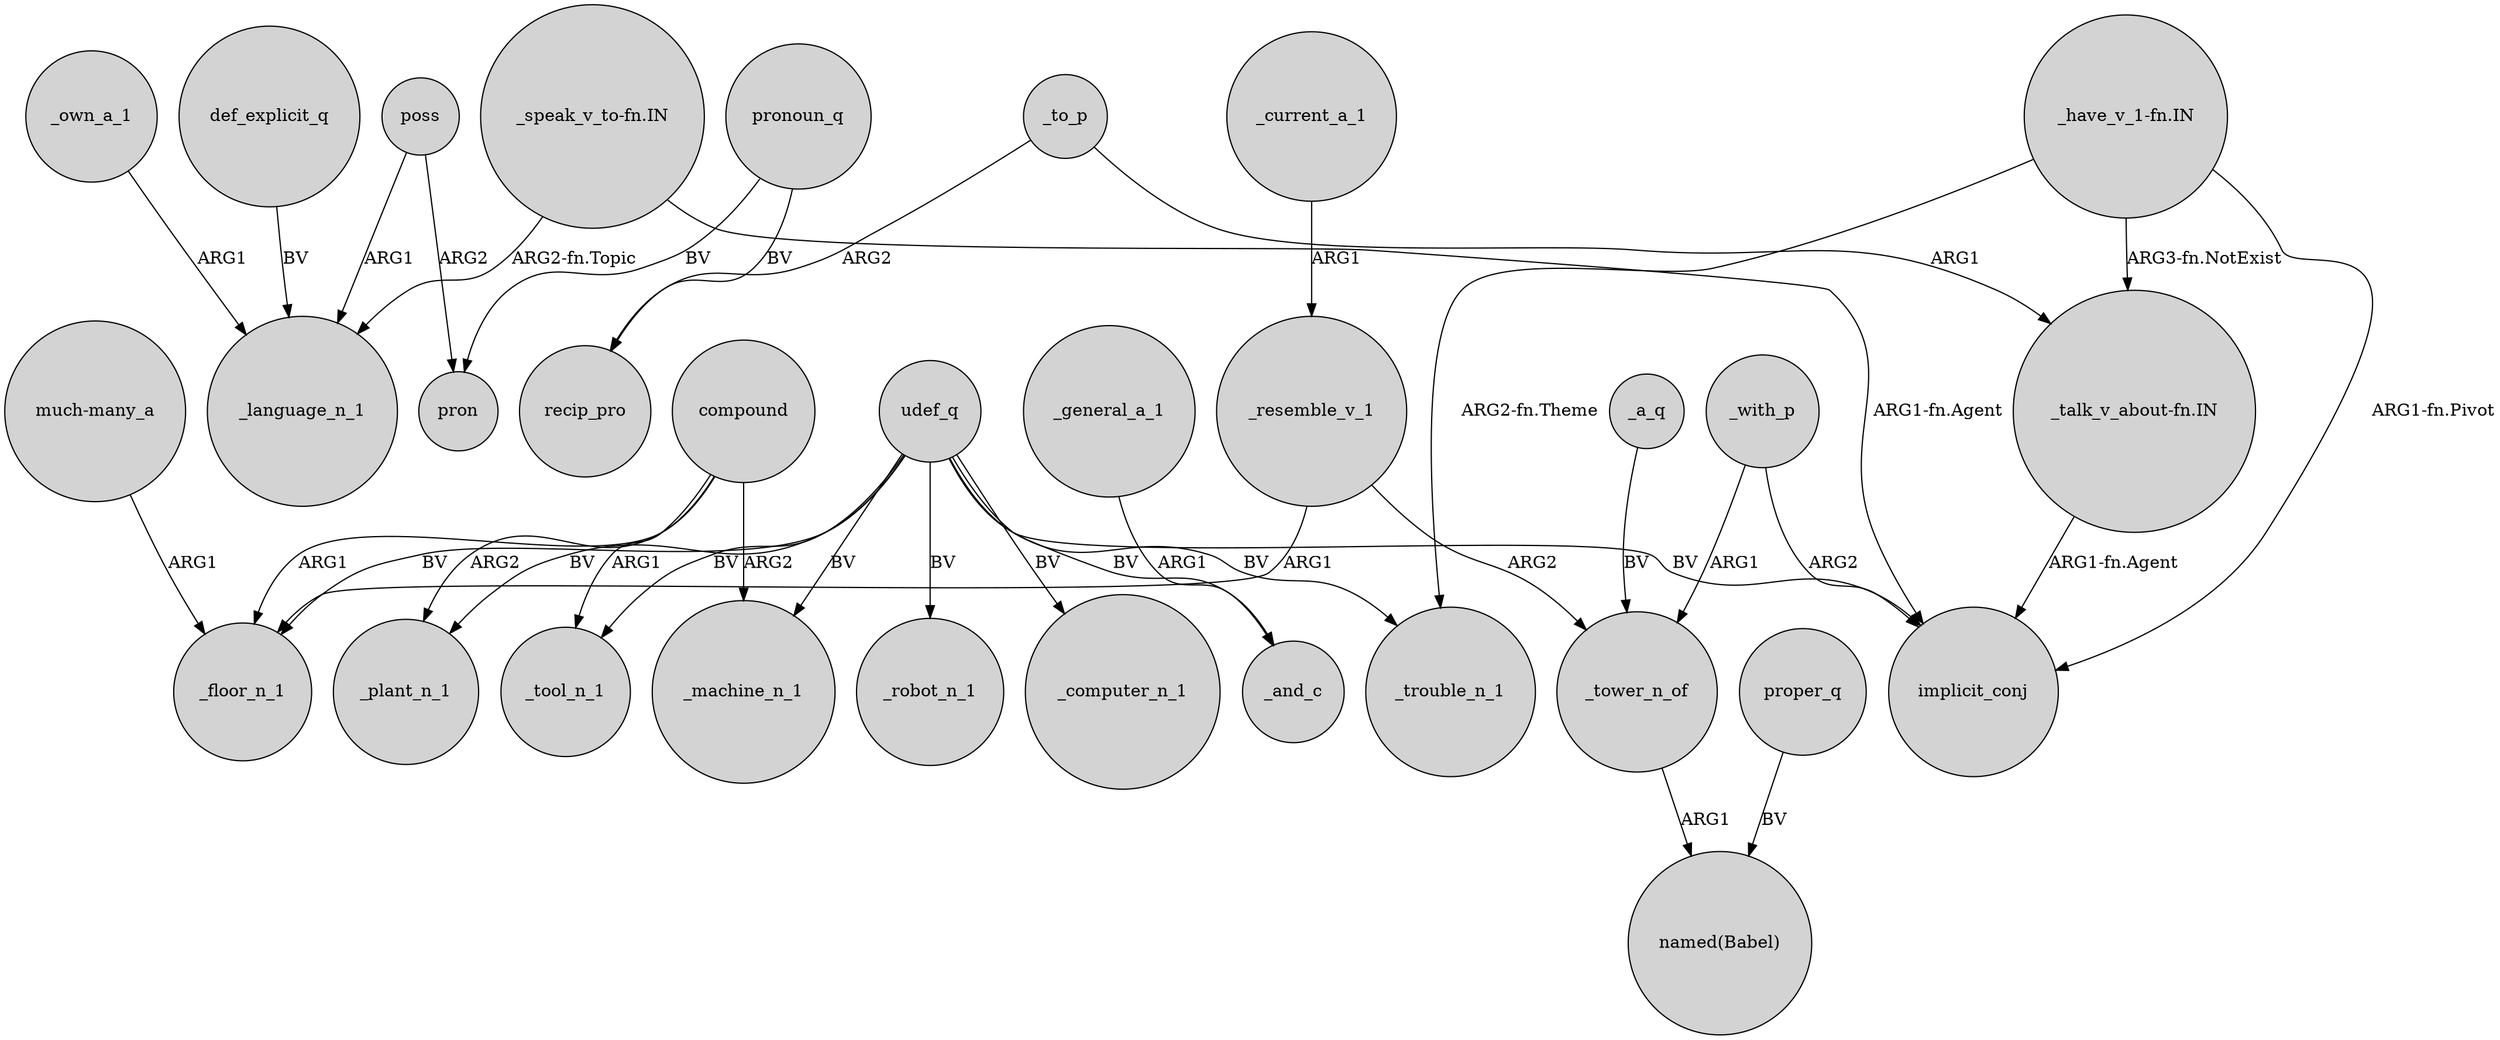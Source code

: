 digraph {
	node [shape=circle style=filled]
	"_speak_v_to-fn.IN" -> _language_n_1 [label="ARG2-fn.Topic"]
	udef_q -> _machine_n_1 [label=BV]
	poss -> pron [label=ARG2]
	_general_a_1 -> _and_c [label=ARG1]
	"_have_v_1-fn.IN" -> _trouble_n_1 [label="ARG2-fn.Theme"]
	compound -> _floor_n_1 [label=ARG1]
	_to_p -> "_talk_v_about-fn.IN" [label=ARG1]
	_current_a_1 -> _resemble_v_1 [label=ARG1]
	udef_q -> _tool_n_1 [label=BV]
	_own_a_1 -> _language_n_1 [label=ARG1]
	udef_q -> implicit_conj [label=BV]
	_resemble_v_1 -> _floor_n_1 [label=ARG1]
	udef_q -> _computer_n_1 [label=BV]
	"_speak_v_to-fn.IN" -> implicit_conj [label="ARG1-fn.Agent"]
	udef_q -> _trouble_n_1 [label=BV]
	_tower_n_of -> "named(Babel)" [label=ARG1]
	def_explicit_q -> _language_n_1 [label=BV]
	pronoun_q -> pron [label=BV]
	poss -> _language_n_1 [label=ARG1]
	pronoun_q -> recip_pro [label=BV]
	"_talk_v_about-fn.IN" -> implicit_conj [label="ARG1-fn.Agent"]
	proper_q -> "named(Babel)" [label=BV]
	"_have_v_1-fn.IN" -> "_talk_v_about-fn.IN" [label="ARG3-fn.NotExist"]
	compound -> _plant_n_1 [label=ARG2]
	"_have_v_1-fn.IN" -> implicit_conj [label="ARG1-fn.Pivot"]
	_a_q -> _tower_n_of [label=BV]
	udef_q -> _plant_n_1 [label=BV]
	udef_q -> _floor_n_1 [label=BV]
	compound -> _machine_n_1 [label=ARG2]
	_with_p -> implicit_conj [label=ARG2]
	udef_q -> _robot_n_1 [label=BV]
	_resemble_v_1 -> _tower_n_of [label=ARG2]
	udef_q -> _and_c [label=BV]
	compound -> _tool_n_1 [label=ARG1]
	_to_p -> recip_pro [label=ARG2]
	_with_p -> _tower_n_of [label=ARG1]
	"much-many_a" -> _floor_n_1 [label=ARG1]
}
